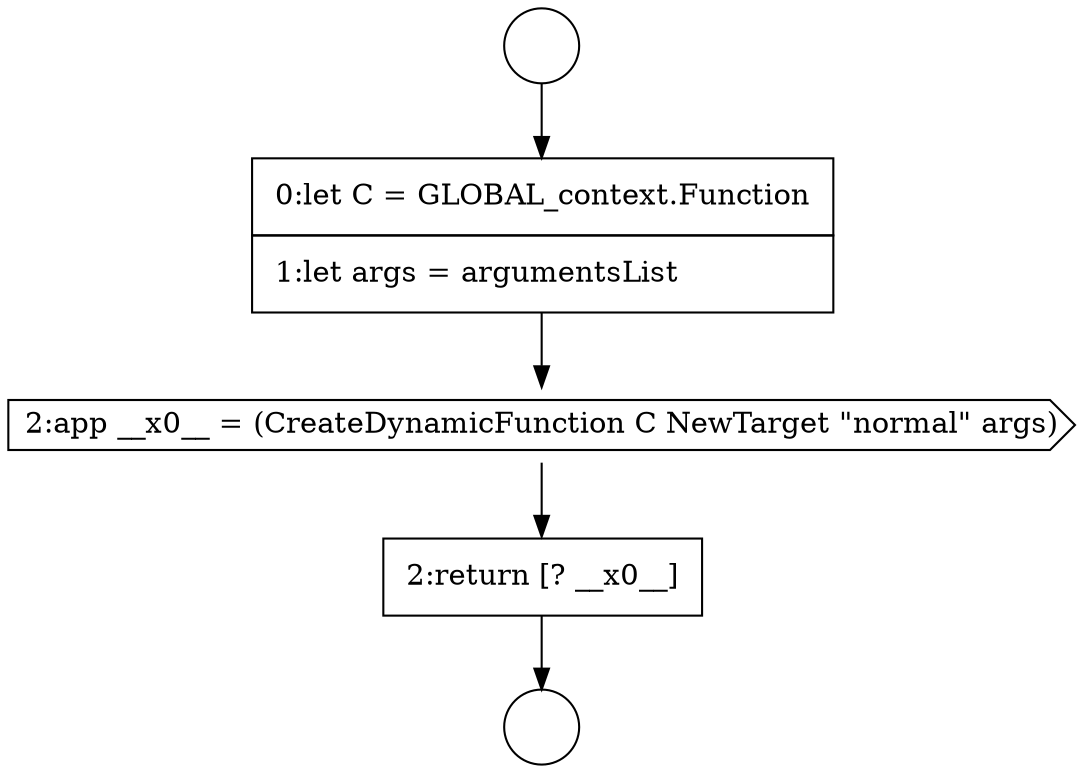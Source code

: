 digraph {
  node10562 [shape=cds, label=<<font color="black">2:app __x0__ = (CreateDynamicFunction C NewTarget &quot;normal&quot; args)</font>> color="black" fillcolor="white" style=filled]
  node10559 [shape=circle label=" " color="black" fillcolor="white" style=filled]
  node10561 [shape=none, margin=0, label=<<font color="black">
    <table border="0" cellborder="1" cellspacing="0" cellpadding="10">
      <tr><td align="left">0:let C = GLOBAL_context.Function</td></tr>
      <tr><td align="left">1:let args = argumentsList</td></tr>
    </table>
  </font>> color="black" fillcolor="white" style=filled]
  node10560 [shape=circle label=" " color="black" fillcolor="white" style=filled]
  node10563 [shape=none, margin=0, label=<<font color="black">
    <table border="0" cellborder="1" cellspacing="0" cellpadding="10">
      <tr><td align="left">2:return [? __x0__]</td></tr>
    </table>
  </font>> color="black" fillcolor="white" style=filled]
  node10559 -> node10561 [ color="black"]
  node10561 -> node10562 [ color="black"]
  node10562 -> node10563 [ color="black"]
  node10563 -> node10560 [ color="black"]
}
